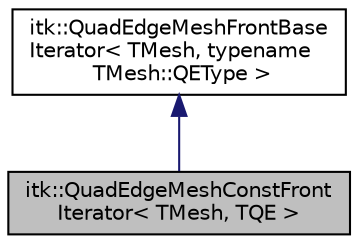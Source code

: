 digraph "itk::QuadEdgeMeshConstFrontIterator&lt; TMesh, TQE &gt;"
{
 // LATEX_PDF_SIZE
  edge [fontname="Helvetica",fontsize="10",labelfontname="Helvetica",labelfontsize="10"];
  node [fontname="Helvetica",fontsize="10",shape=record];
  Node1 [label="itk::QuadEdgeMeshConstFront\lIterator\< TMesh, TQE \>",height=0.2,width=0.4,color="black", fillcolor="grey75", style="filled", fontcolor="black",tooltip="Const quad edge mesh front iterator."];
  Node2 -> Node1 [dir="back",color="midnightblue",fontsize="10",style="solid",fontname="Helvetica"];
  Node2 [label="itk::QuadEdgeMeshFrontBase\lIterator\< TMesh, typename\l TMesh::QEType \>",height=0.2,width=0.4,color="black", fillcolor="white", style="filled",URL="$classitk_1_1QuadEdgeMeshFrontBaseIterator.html",tooltip=" "];
}
